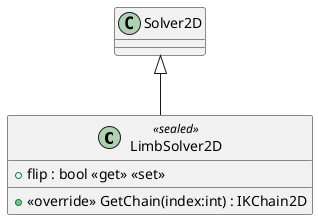 @startuml
class LimbSolver2D <<sealed>> {
    + flip : bool <<get>> <<set>>
    + <<override>> GetChain(index:int) : IKChain2D
}
Solver2D <|-- LimbSolver2D
@enduml
